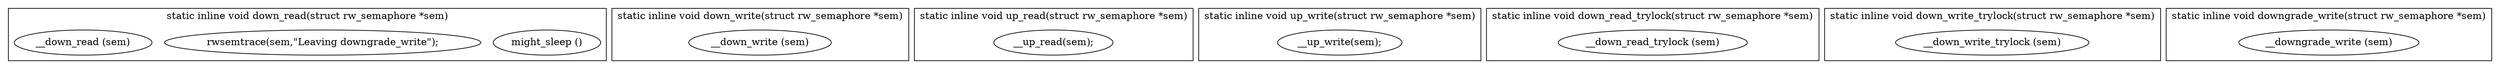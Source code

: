 digraph rwsem_h{
		subgraph cluster_down_read{
				label="static inline void down_read(struct rw_semaphore *sem)";
				might_sleep[label="might_sleep ()"];
				rwsemtrace[label="rwsemtrace(sem,\"Entering down_read\");"];
				__down_read[label="__down_read (sem)"];
				rwsemtrace[label="rwsemtrace(sem,\"Leaving down_read\");"];
		}

		subgraph cluster_down_write{
				label="static inline void down_write(struct rw_semaphore *sem)";

				might_sleep[label="might_sleep ()"];
				rwsemtrace[label="rwsemtrace(sem,\"Entering down_write\");"];
				__down_write[label="__down_write (sem)"];
				rwsemtrace[label="rwsemtrace(sem,\"Leaving down_write\");"];
		}

		subgraph cluster_up_read{
				label="static inline void up_read(struct rw_semaphore *sem)";

				might_sleep[label="might_sleep ()"];
				rwsemtrace[label="rwsemtrace(sem,\"Entering up_read\");"];
				__up_read[label="__up_read(sem);"];
				rwsemtrace[label="rwsemtrace(sem,\"Leaving up_read\");"];
		}

		subgraph cluster_up_write{
				label="static inline void up_write(struct rw_semaphore *sem)";
				might_sleep[label="might_sleep ()"];
				rwsemtrace[label="rwsemtrace(sem,\"Entering up_write\");"];
				__up_write[label="__up_write(sem);"];
				rwsemtrace[label="rwsemtrace(sem,\"Leaving up_write\");"];				
		}

		subgraph cluster_down_read_trylock{
				label="static inline void down_read_trylock(struct rw_semaphore *sem)";
				might_sleep[label="might_sleep ()"];
				rwsemtrace[label="rwsemtrace(sem,\"Entering down_read_trylock\");"];
				__down_read_trylock[label="__down_read_trylock (sem)"];
				rwsemtrace[label="rwsemtrace(sem,\"Leaving down_read_trylock\");"];
		}

		subgraph cluster_down_write_trylock{
				label="static inline void down_write_trylock(struct rw_semaphore *sem)";
				might_sleep[label="might_sleep ()"];
				rwsemtrace[label="rwsemtrace(sem,\"Entering down_write_trylock\");"];
				__down_write_trylock[label="__down_write_trylock (sem)"];
				rwsemtrace[label="rwsemtrace(sem,\"Leaving down_write_trylock\");"];
		}

		subgraph cluster_downgrade_write{
				label="static inline void downgrade_write(struct rw_semaphore *sem)";

				might_sleep[label="might_sleep ()"];
				rwsemtrace[label="rwsemtrace(sem,\"Entering downgrade_write\");"];
				__downgrade_write[label="__downgrade_write (sem)"];
				rwsemtrace[label="rwsemtrace(sem,\"Leaving downgrade_write\");"];
		}
}
